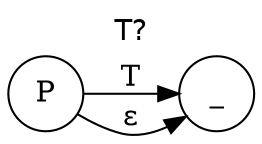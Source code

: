 digraph base {
    labelloc="t";
    label="T?";

    # Default settings
    graph [dpi=300]; 
    rankdir=LR;
    fontname="Helvetica";
    edge [arrowhead=normal, arrowtail=dot];
    node [shape=circle];

    # Vertices
    a [label="P"];
    b [label="_"];

    # Edges
    a -> b [label="T"];
    a -> b [label=<&epsilon;>];
}
